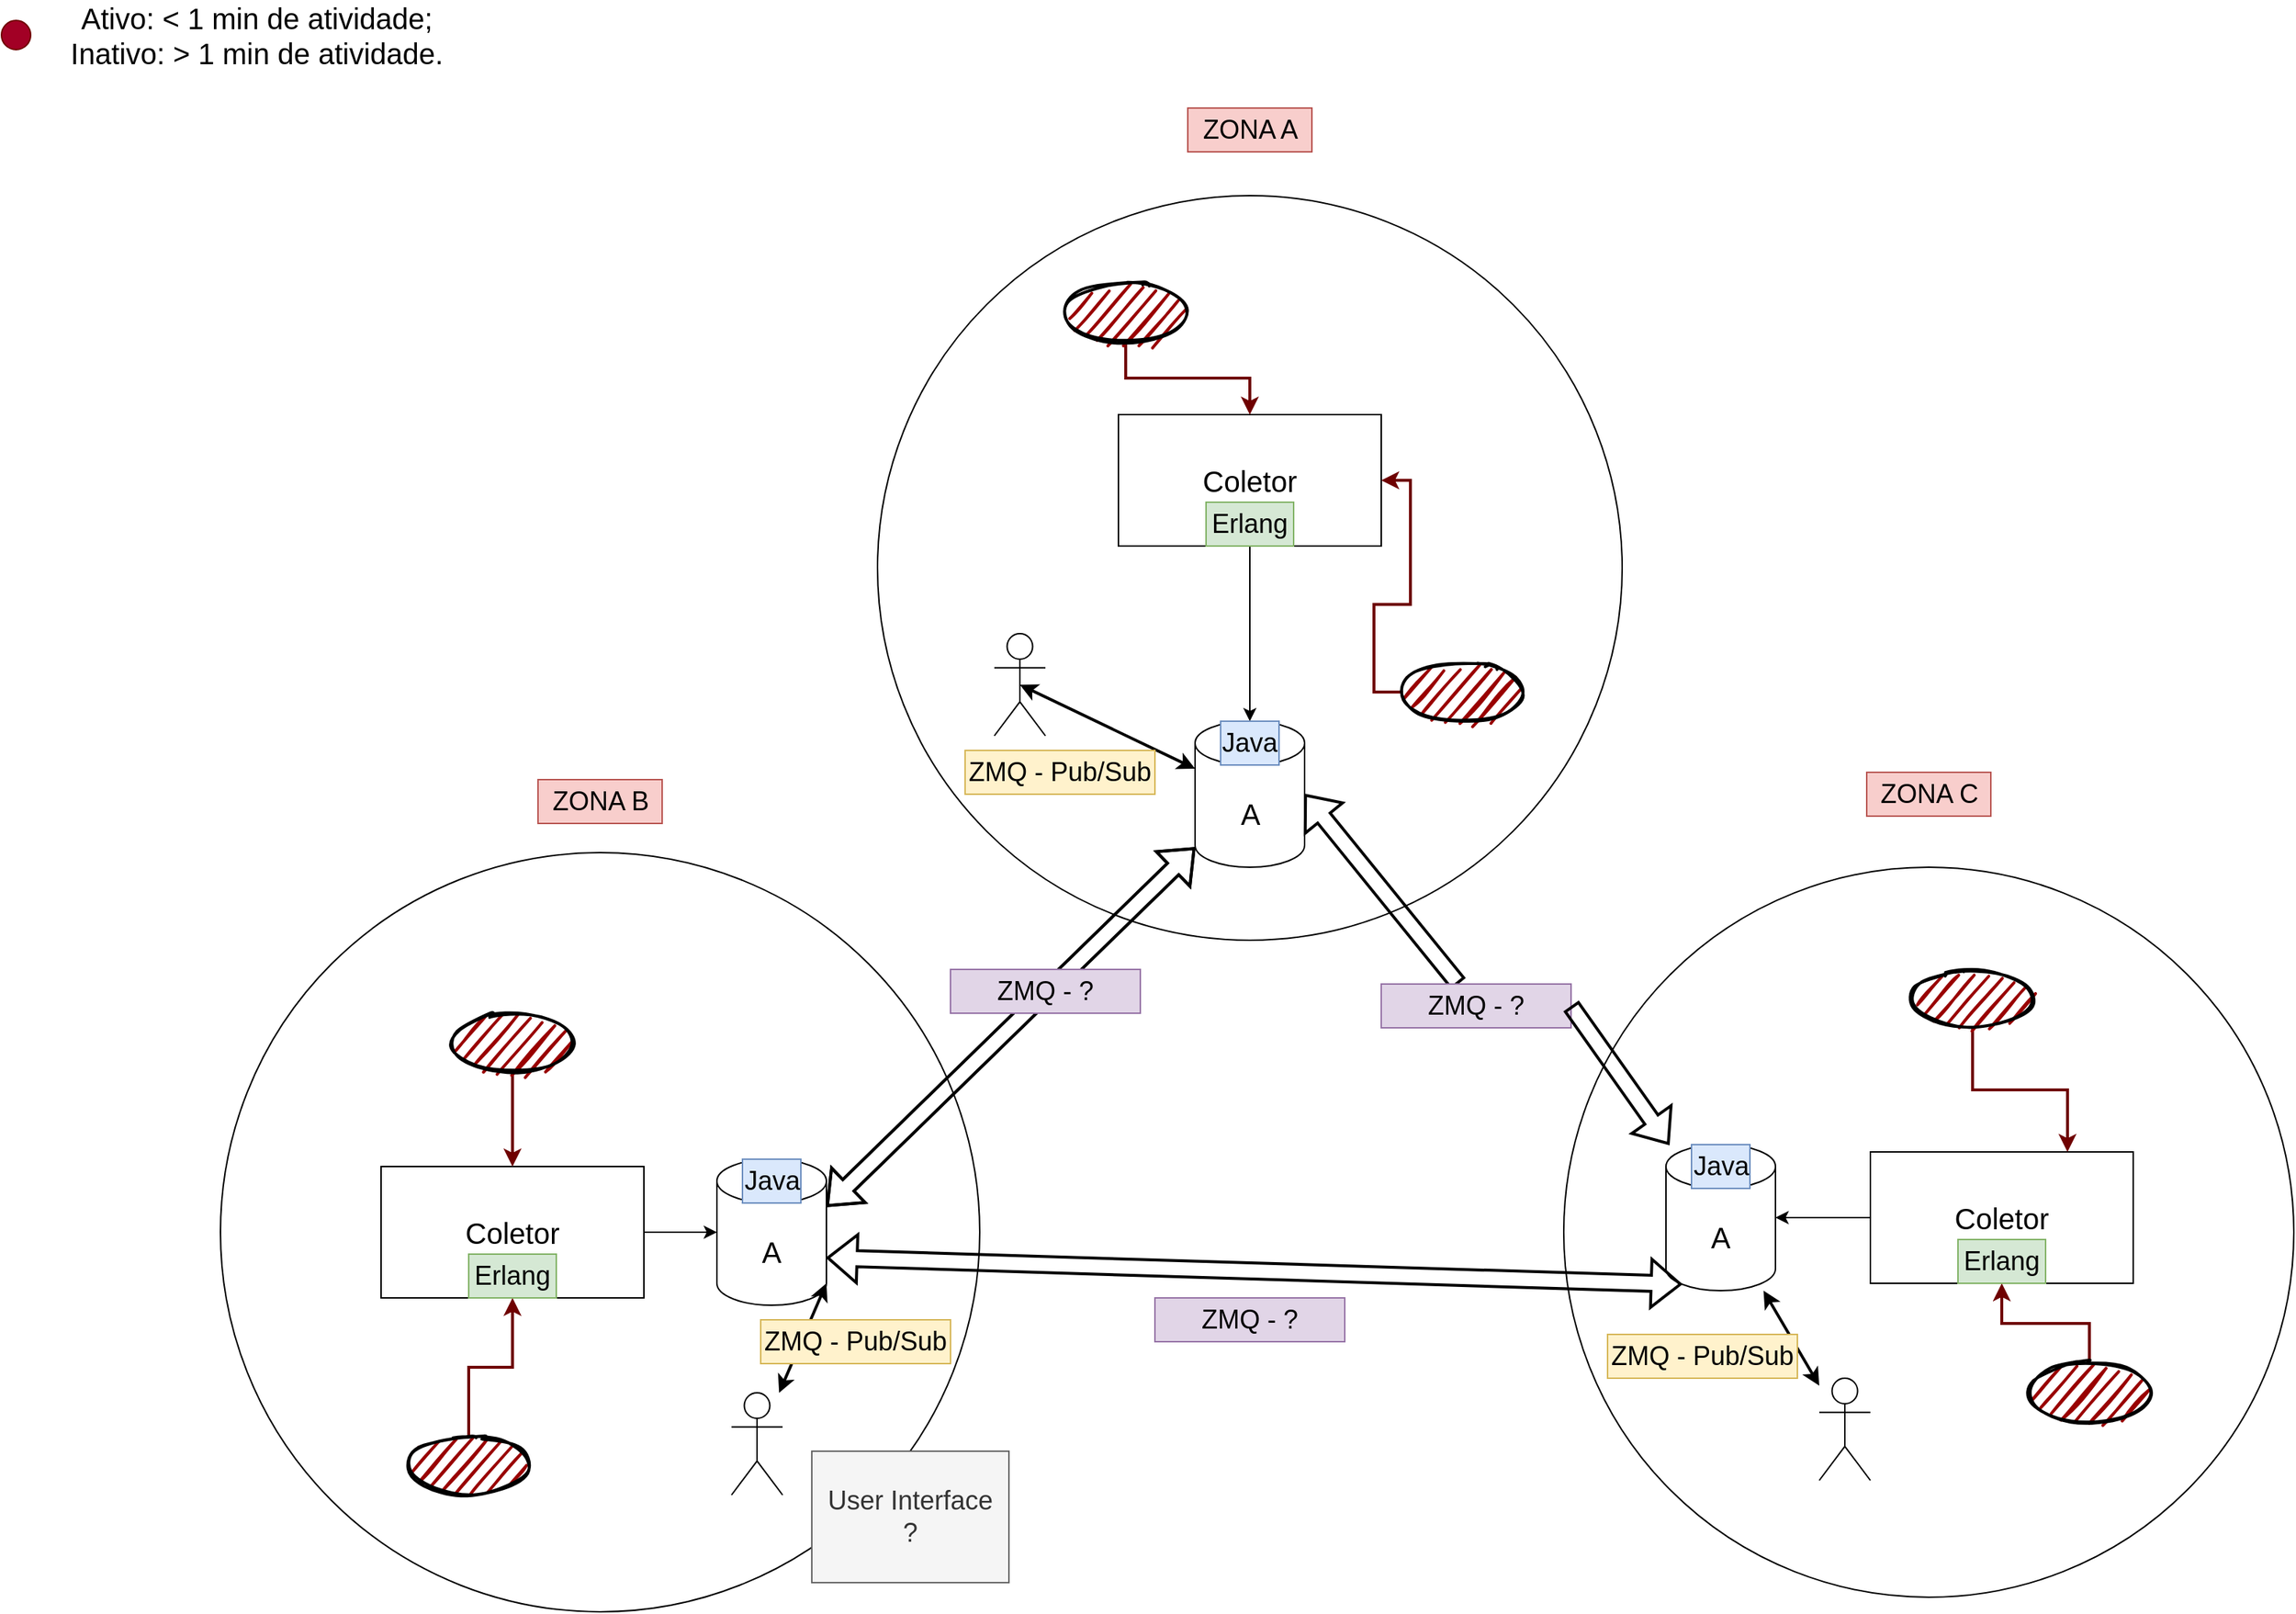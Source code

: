 <mxfile version="17.5.0" type="device"><diagram id="vHoxuiM1EYQ8TxPqsNjq" name="Page-1"><mxGraphModel dx="3330" dy="2112" grid="1" gridSize="10" guides="1" tooltips="1" connect="1" arrows="1" fold="1" page="0" pageScale="1" pageWidth="827" pageHeight="1169" math="0" shadow="0"><root><mxCell id="0"/><mxCell id="1" parent="0"/><mxCell id="LjaF-xkqJ1CBnMHrHshN-6" value="" style="ellipse;whiteSpace=wrap;html=1;aspect=fixed;" parent="1" vertex="1"><mxGeometry x="-800" y="-930" width="510" height="510" as="geometry"/></mxCell><mxCell id="LjaF-xkqJ1CBnMHrHshN-7" value="" style="ellipse;whiteSpace=wrap;html=1;aspect=fixed;" parent="1" vertex="1"><mxGeometry x="-330" y="-470" width="500" height="500" as="geometry"/></mxCell><mxCell id="LjaF-xkqJ1CBnMHrHshN-8" value="" style="ellipse;whiteSpace=wrap;html=1;aspect=fixed;" parent="1" vertex="1"><mxGeometry x="-1250" y="-480" width="520" height="520" as="geometry"/></mxCell><mxCell id="LjaF-xkqJ1CBnMHrHshN-15" style="edgeStyle=orthogonalEdgeStyle;rounded=0;orthogonalLoop=1;jettySize=auto;html=1;fontSize=20;" parent="1" source="LjaF-xkqJ1CBnMHrHshN-9" target="LjaF-xkqJ1CBnMHrHshN-10" edge="1"><mxGeometry relative="1" as="geometry"/></mxCell><mxCell id="LjaF-xkqJ1CBnMHrHshN-9" value="&lt;font style=&quot;font-size: 20px&quot;&gt;Coletor&lt;/font&gt;" style="rounded=0;whiteSpace=wrap;html=1;" parent="1" vertex="1"><mxGeometry x="-1140" y="-265" width="180" height="90" as="geometry"/></mxCell><mxCell id="LjaF-xkqJ1CBnMHrHshN-10" value="&lt;font style=&quot;font-size: 20px&quot;&gt;A&lt;/font&gt;" style="shape=cylinder3;whiteSpace=wrap;html=1;boundedLbl=1;backgroundOutline=1;size=15;" parent="1" vertex="1"><mxGeometry x="-910" y="-270" width="75" height="100" as="geometry"/></mxCell><mxCell id="LjaF-xkqJ1CBnMHrHshN-11" value="&lt;font style=&quot;font-size: 20px&quot;&gt;A&lt;/font&gt;" style="shape=cylinder3;whiteSpace=wrap;html=1;boundedLbl=1;backgroundOutline=1;size=15;" parent="1" vertex="1"><mxGeometry x="-260" y="-280" width="75" height="100" as="geometry"/></mxCell><mxCell id="LjaF-xkqJ1CBnMHrHshN-12" value="&lt;font style=&quot;font-size: 20px&quot;&gt;A&lt;/font&gt;" style="shape=cylinder3;whiteSpace=wrap;html=1;boundedLbl=1;backgroundOutline=1;size=15;" parent="1" vertex="1"><mxGeometry x="-582.5" y="-570" width="75" height="100" as="geometry"/></mxCell><mxCell id="LjaF-xkqJ1CBnMHrHshN-17" style="edgeStyle=orthogonalEdgeStyle;rounded=0;orthogonalLoop=1;jettySize=auto;html=1;fontSize=20;" parent="1" source="LjaF-xkqJ1CBnMHrHshN-13" target="LjaF-xkqJ1CBnMHrHshN-11" edge="1"><mxGeometry relative="1" as="geometry"/></mxCell><mxCell id="LjaF-xkqJ1CBnMHrHshN-13" value="&lt;font style=&quot;font-size: 20px&quot;&gt;Coletor&lt;/font&gt;" style="rounded=0;whiteSpace=wrap;html=1;" parent="1" vertex="1"><mxGeometry x="-120" y="-275" width="180" height="90" as="geometry"/></mxCell><mxCell id="LjaF-xkqJ1CBnMHrHshN-16" style="edgeStyle=orthogonalEdgeStyle;rounded=0;orthogonalLoop=1;jettySize=auto;html=1;fontSize=20;" parent="1" source="LjaF-xkqJ1CBnMHrHshN-14" target="LjaF-xkqJ1CBnMHrHshN-12" edge="1"><mxGeometry relative="1" as="geometry"/></mxCell><mxCell id="LjaF-xkqJ1CBnMHrHshN-14" value="&lt;font style=&quot;font-size: 20px&quot;&gt;Coletor&lt;/font&gt;" style="rounded=0;whiteSpace=wrap;html=1;" parent="1" vertex="1"><mxGeometry x="-635" y="-780" width="180" height="90" as="geometry"/></mxCell><mxCell id="LjaF-xkqJ1CBnMHrHshN-34" style="edgeStyle=orthogonalEdgeStyle;rounded=0;orthogonalLoop=1;jettySize=auto;html=1;fontSize=20;fillColor=#a20025;strokeColor=#6F0000;strokeWidth=2;" parent="1" source="LjaF-xkqJ1CBnMHrHshN-18" target="LjaF-xkqJ1CBnMHrHshN-9" edge="1"><mxGeometry relative="1" as="geometry"/></mxCell><mxCell id="LjaF-xkqJ1CBnMHrHshN-18" value="" style="ellipse;whiteSpace=wrap;html=1;strokeWidth=2;fillWeight=2;hachureGap=8;fillColor=#990000;fillStyle=dots;sketch=1;fontSize=20;" parent="1" vertex="1"><mxGeometry x="-1120" y="-80" width="80" height="40" as="geometry"/></mxCell><mxCell id="LjaF-xkqJ1CBnMHrHshN-33" style="edgeStyle=orthogonalEdgeStyle;rounded=0;orthogonalLoop=1;jettySize=auto;html=1;entryX=0.5;entryY=0;entryDx=0;entryDy=0;fontSize=20;fillColor=#a20025;strokeColor=#6F0000;strokeWidth=2;" parent="1" source="LjaF-xkqJ1CBnMHrHshN-21" target="LjaF-xkqJ1CBnMHrHshN-9" edge="1"><mxGeometry relative="1" as="geometry"/></mxCell><mxCell id="LjaF-xkqJ1CBnMHrHshN-21" value="" style="ellipse;whiteSpace=wrap;html=1;strokeWidth=2;fillWeight=2;hachureGap=8;fillColor=#990000;fillStyle=dots;sketch=1;fontSize=20;" parent="1" vertex="1"><mxGeometry x="-1090" y="-370" width="80" height="40" as="geometry"/></mxCell><mxCell id="LjaF-xkqJ1CBnMHrHshN-30" style="edgeStyle=orthogonalEdgeStyle;rounded=0;orthogonalLoop=1;jettySize=auto;html=1;entryX=1;entryY=0.5;entryDx=0;entryDy=0;fontSize=20;fillColor=#a20025;strokeColor=#6F0000;strokeWidth=2;" parent="1" source="LjaF-xkqJ1CBnMHrHshN-22" target="LjaF-xkqJ1CBnMHrHshN-14" edge="1"><mxGeometry relative="1" as="geometry"/></mxCell><mxCell id="LjaF-xkqJ1CBnMHrHshN-22" value="" style="ellipse;whiteSpace=wrap;html=1;strokeWidth=2;fillWeight=2;hachureGap=8;fillColor=#990000;fillStyle=dots;sketch=1;fontSize=20;" parent="1" vertex="1"><mxGeometry x="-440" y="-610" width="80" height="40" as="geometry"/></mxCell><mxCell id="LjaF-xkqJ1CBnMHrHshN-32" style="edgeStyle=orthogonalEdgeStyle;rounded=0;orthogonalLoop=1;jettySize=auto;html=1;fontSize=20;fillColor=#a20025;strokeColor=#6F0000;strokeWidth=2;" parent="1" source="LjaF-xkqJ1CBnMHrHshN-23" target="LjaF-xkqJ1CBnMHrHshN-14" edge="1"><mxGeometry relative="1" as="geometry"/></mxCell><mxCell id="LjaF-xkqJ1CBnMHrHshN-23" value="" style="ellipse;whiteSpace=wrap;html=1;strokeWidth=2;fillWeight=2;hachureGap=8;fillColor=#990000;fillStyle=dots;sketch=1;fontSize=20;" parent="1" vertex="1"><mxGeometry x="-670" y="-870" width="80" height="40" as="geometry"/></mxCell><mxCell id="LjaF-xkqJ1CBnMHrHshN-35" style="edgeStyle=orthogonalEdgeStyle;rounded=0;orthogonalLoop=1;jettySize=auto;html=1;fontSize=20;fillColor=#a20025;strokeColor=#6F0000;strokeWidth=2;" parent="1" source="LjaF-xkqJ1CBnMHrHshN-25" target="LjaF-xkqJ1CBnMHrHshN-13" edge="1"><mxGeometry relative="1" as="geometry"/></mxCell><mxCell id="LjaF-xkqJ1CBnMHrHshN-25" value="" style="ellipse;whiteSpace=wrap;html=1;strokeWidth=2;fillWeight=2;hachureGap=8;fillColor=#990000;fillStyle=dots;sketch=1;fontSize=20;" parent="1" vertex="1"><mxGeometry x="-10" y="-130" width="80" height="40" as="geometry"/></mxCell><mxCell id="LjaF-xkqJ1CBnMHrHshN-36" style="edgeStyle=orthogonalEdgeStyle;rounded=0;orthogonalLoop=1;jettySize=auto;html=1;entryX=0.75;entryY=0;entryDx=0;entryDy=0;fontSize=20;fillColor=#a20025;strokeColor=#6F0000;strokeWidth=2;" parent="1" source="LjaF-xkqJ1CBnMHrHshN-28" target="LjaF-xkqJ1CBnMHrHshN-13" edge="1"><mxGeometry relative="1" as="geometry"/></mxCell><mxCell id="LjaF-xkqJ1CBnMHrHshN-28" value="" style="ellipse;whiteSpace=wrap;html=1;strokeWidth=2;fillWeight=2;hachureGap=8;fillColor=#990000;fillStyle=dots;sketch=1;fontSize=20;" parent="1" vertex="1"><mxGeometry x="-90" y="-400" width="80" height="40" as="geometry"/></mxCell><mxCell id="LjaF-xkqJ1CBnMHrHshN-37" value="" style="shape=umlActor;verticalLabelPosition=bottom;verticalAlign=top;html=1;outlineConnect=0;fontSize=20;" parent="1" vertex="1"><mxGeometry x="-900" y="-110" width="35" height="70" as="geometry"/></mxCell><mxCell id="LjaF-xkqJ1CBnMHrHshN-38" value="" style="shape=umlActor;verticalLabelPosition=bottom;verticalAlign=top;html=1;outlineConnect=0;fontSize=20;" parent="1" vertex="1"><mxGeometry x="-720" y="-630" width="35" height="70" as="geometry"/></mxCell><mxCell id="LjaF-xkqJ1CBnMHrHshN-39" value="" style="shape=umlActor;verticalLabelPosition=bottom;verticalAlign=top;html=1;outlineConnect=0;fontSize=20;" parent="1" vertex="1"><mxGeometry x="-155" y="-120" width="35" height="70" as="geometry"/></mxCell><mxCell id="LjaF-xkqJ1CBnMHrHshN-40" value="" style="endArrow=classic;startArrow=classic;html=1;rounded=0;fontSize=20;strokeWidth=2;exitX=0.5;exitY=0.5;exitDx=0;exitDy=0;exitPerimeter=0;entryX=0;entryY=0;entryDx=0;entryDy=32.5;entryPerimeter=0;" parent="1" source="LjaF-xkqJ1CBnMHrHshN-38" target="LjaF-xkqJ1CBnMHrHshN-12" edge="1"><mxGeometry width="50" height="50" relative="1" as="geometry"><mxPoint x="-600" y="-400" as="sourcePoint"/><mxPoint x="-550" y="-450" as="targetPoint"/></mxGeometry></mxCell><mxCell id="LjaF-xkqJ1CBnMHrHshN-41" value="" style="endArrow=classic;startArrow=classic;html=1;rounded=0;fontSize=20;strokeWidth=2;" parent="1" source="LjaF-xkqJ1CBnMHrHshN-39" target="LjaF-xkqJ1CBnMHrHshN-11" edge="1"><mxGeometry width="50" height="50" relative="1" as="geometry"><mxPoint x="-165" y="-117.5" as="sourcePoint"/><mxPoint x="-85" y="-90" as="targetPoint"/></mxGeometry></mxCell><mxCell id="LjaF-xkqJ1CBnMHrHshN-42" value="" style="endArrow=classic;startArrow=classic;html=1;rounded=0;fontSize=20;strokeWidth=2;entryX=1;entryY=1;entryDx=0;entryDy=-15;entryPerimeter=0;" parent="1" source="LjaF-xkqJ1CBnMHrHshN-37" target="LjaF-xkqJ1CBnMHrHshN-10" edge="1"><mxGeometry width="50" height="50" relative="1" as="geometry"><mxPoint x="-800" y="-150" as="sourcePoint"/><mxPoint x="-720" y="-122.5" as="targetPoint"/></mxGeometry></mxCell><mxCell id="LjaF-xkqJ1CBnMHrHshN-45" value="" style="shape=flexArrow;endArrow=classic;startArrow=classic;html=1;rounded=0;fontSize=20;strokeWidth=2;exitX=1;exitY=0;exitDx=0;exitDy=32.5;exitPerimeter=0;" parent="1" source="LjaF-xkqJ1CBnMHrHshN-10" target="LjaF-xkqJ1CBnMHrHshN-12" edge="1"><mxGeometry width="100" height="100" relative="1" as="geometry"><mxPoint x="-620" y="-320" as="sourcePoint"/><mxPoint x="-520" y="-420" as="targetPoint"/></mxGeometry></mxCell><mxCell id="LjaF-xkqJ1CBnMHrHshN-46" value="" style="shape=flexArrow;endArrow=classic;startArrow=classic;html=1;rounded=0;fontSize=20;strokeWidth=2;exitX=1;exitY=0;exitDx=0;exitDy=32.5;exitPerimeter=0;" parent="1" edge="1"><mxGeometry width="100" height="100" relative="1" as="geometry"><mxPoint x="-835" y="-237.5" as="sourcePoint"/><mxPoint x="-582.5" y="-483.47" as="targetPoint"/></mxGeometry></mxCell><mxCell id="LjaF-xkqJ1CBnMHrHshN-47" value="" style="shape=flexArrow;endArrow=classic;startArrow=none;html=1;rounded=0;fontSize=20;strokeWidth=2;entryX=1;entryY=0.5;entryDx=0;entryDy=0;entryPerimeter=0;" parent="1" source="kui3OJwCT8qO7YecN42o-14" target="LjaF-xkqJ1CBnMHrHshN-12" edge="1"><mxGeometry width="100" height="100" relative="1" as="geometry"><mxPoint x="-825" y="-227.5" as="sourcePoint"/><mxPoint x="-572.5" y="-473.47" as="targetPoint"/></mxGeometry></mxCell><mxCell id="LjaF-xkqJ1CBnMHrHshN-48" value="" style="shape=flexArrow;endArrow=classic;startArrow=classic;html=1;rounded=0;fontSize=20;strokeWidth=2;exitX=1;exitY=0;exitDx=0;exitDy=67.5;exitPerimeter=0;entryX=0.145;entryY=1;entryDx=0;entryDy=-4.35;entryPerimeter=0;" parent="1" source="LjaF-xkqJ1CBnMHrHshN-10" target="LjaF-xkqJ1CBnMHrHshN-11" edge="1"><mxGeometry width="100" height="100" relative="1" as="geometry"><mxPoint x="-815" y="-217.5" as="sourcePoint"/><mxPoint x="-562.5" y="-463.47" as="targetPoint"/></mxGeometry></mxCell><mxCell id="LjaF-xkqJ1CBnMHrHshN-50" value="" style="ellipse;whiteSpace=wrap;html=1;aspect=fixed;fontSize=20;fillColor=#a20025;fontColor=#ffffff;strokeColor=#6F0000;" parent="1" vertex="1"><mxGeometry x="-1400" y="-1050" width="20" height="20" as="geometry"/></mxCell><mxCell id="LjaF-xkqJ1CBnMHrHshN-55" value="Ativo: &amp;lt; 1 min de atividade;&lt;br&gt;Inativo: &amp;gt; 1 min de atividade." style="text;html=1;strokeColor=none;fillColor=none;align=center;verticalAlign=middle;whiteSpace=wrap;rounded=0;fontSize=20;fontColor=#000000;" parent="1" vertex="1"><mxGeometry x="-1370" y="-1055" width="290" height="30" as="geometry"/></mxCell><mxCell id="kui3OJwCT8qO7YecN42o-1" value="Text" style="text;html=1;strokeColor=none;fillColor=none;align=center;verticalAlign=middle;whiteSpace=wrap;rounded=0;" vertex="1" parent="1"><mxGeometry x="-660" y="-560" width="60" height="30" as="geometry"/></mxCell><mxCell id="kui3OJwCT8qO7YecN42o-2" value="&lt;font style=&quot;font-size: 18px&quot;&gt;ZONA A&lt;/font&gt;" style="text;html=1;strokeColor=#b85450;fillColor=#f8cecc;align=center;verticalAlign=middle;whiteSpace=wrap;rounded=0;" vertex="1" parent="1"><mxGeometry x="-587.5" y="-990" width="85" height="30" as="geometry"/></mxCell><mxCell id="kui3OJwCT8qO7YecN42o-3" value="&lt;font style=&quot;font-size: 18px&quot;&gt;ZONA B&lt;/font&gt;" style="text;html=1;strokeColor=#b85450;fillColor=#f8cecc;align=center;verticalAlign=middle;whiteSpace=wrap;rounded=0;" vertex="1" parent="1"><mxGeometry x="-1032.5" y="-530" width="85" height="30" as="geometry"/></mxCell><mxCell id="kui3OJwCT8qO7YecN42o-4" value="&lt;font style=&quot;font-size: 18px&quot;&gt;ZONA C&lt;/font&gt;" style="text;html=1;strokeColor=#b85450;fillColor=#f8cecc;align=center;verticalAlign=middle;whiteSpace=wrap;rounded=0;" vertex="1" parent="1"><mxGeometry x="-122.5" y="-535" width="85" height="30" as="geometry"/></mxCell><mxCell id="kui3OJwCT8qO7YecN42o-5" value="Erlang" style="text;html=1;strokeColor=#82b366;fillColor=#d5e8d4;align=center;verticalAlign=middle;whiteSpace=wrap;rounded=0;fontSize=18;" vertex="1" parent="1"><mxGeometry x="-1080" y="-205" width="60" height="30" as="geometry"/></mxCell><mxCell id="kui3OJwCT8qO7YecN42o-6" value="Erlang" style="text;html=1;strokeColor=#82b366;fillColor=#d5e8d4;align=center;verticalAlign=middle;whiteSpace=wrap;rounded=0;fontSize=18;" vertex="1" parent="1"><mxGeometry x="-60" y="-215" width="60" height="30" as="geometry"/></mxCell><mxCell id="kui3OJwCT8qO7YecN42o-7" value="Erlang" style="text;html=1;strokeColor=#82b366;fillColor=#d5e8d4;align=center;verticalAlign=middle;whiteSpace=wrap;rounded=0;fontSize=18;" vertex="1" parent="1"><mxGeometry x="-575" y="-720" width="60" height="30" as="geometry"/></mxCell><mxCell id="kui3OJwCT8qO7YecN42o-8" value="Java" style="text;html=1;strokeColor=#6c8ebf;fillColor=#dae8fc;align=center;verticalAlign=middle;whiteSpace=wrap;rounded=0;fontSize=18;" vertex="1" parent="1"><mxGeometry x="-892.5" y="-270" width="40" height="30" as="geometry"/></mxCell><mxCell id="kui3OJwCT8qO7YecN42o-10" value="Java" style="text;html=1;strokeColor=#6c8ebf;fillColor=#dae8fc;align=center;verticalAlign=middle;whiteSpace=wrap;rounded=0;fontSize=18;" vertex="1" parent="1"><mxGeometry x="-242.5" y="-280" width="40" height="30" as="geometry"/></mxCell><mxCell id="kui3OJwCT8qO7YecN42o-11" value="Java" style="text;html=1;strokeColor=#6c8ebf;fillColor=#dae8fc;align=center;verticalAlign=middle;whiteSpace=wrap;rounded=0;fontSize=18;" vertex="1" parent="1"><mxGeometry x="-565" y="-570" width="40" height="30" as="geometry"/></mxCell><mxCell id="kui3OJwCT8qO7YecN42o-12" value="ZMQ - ?" style="text;html=1;strokeColor=#9673a6;fillColor=#e1d5e7;align=center;verticalAlign=middle;whiteSpace=wrap;rounded=0;fontSize=18;" vertex="1" parent="1"><mxGeometry x="-610" y="-175" width="130" height="30" as="geometry"/></mxCell><mxCell id="kui3OJwCT8qO7YecN42o-13" value="ZMQ - ?" style="text;html=1;strokeColor=#9673a6;fillColor=#e1d5e7;align=center;verticalAlign=middle;whiteSpace=wrap;rounded=0;fontSize=18;" vertex="1" parent="1"><mxGeometry x="-750" y="-400" width="130" height="30" as="geometry"/></mxCell><mxCell id="kui3OJwCT8qO7YecN42o-14" value="ZMQ - ?" style="text;html=1;strokeColor=#9673a6;fillColor=#e1d5e7;align=center;verticalAlign=middle;whiteSpace=wrap;rounded=0;fontSize=18;" vertex="1" parent="1"><mxGeometry x="-455" y="-390" width="130" height="30" as="geometry"/></mxCell><mxCell id="kui3OJwCT8qO7YecN42o-15" value="" style="shape=flexArrow;endArrow=none;startArrow=classic;html=1;rounded=0;fontSize=20;strokeWidth=2;entryX=1;entryY=0.5;entryDx=0;entryDy=0;entryPerimeter=0;" edge="1" parent="1" source="LjaF-xkqJ1CBnMHrHshN-11" target="kui3OJwCT8qO7YecN42o-14"><mxGeometry width="100" height="100" relative="1" as="geometry"><mxPoint x="-260" y="-268.158" as="sourcePoint"/><mxPoint x="-507.5" y="-520" as="targetPoint"/></mxGeometry></mxCell><mxCell id="kui3OJwCT8qO7YecN42o-18" value="ZMQ - Pub/Sub" style="text;html=1;strokeColor=#d6b656;fillColor=#fff2cc;align=center;verticalAlign=middle;whiteSpace=wrap;rounded=0;fontSize=18;" vertex="1" parent="1"><mxGeometry x="-880" y="-160" width="130" height="30" as="geometry"/></mxCell><mxCell id="kui3OJwCT8qO7YecN42o-19" value="ZMQ - Pub/Sub" style="text;html=1;strokeColor=#d6b656;fillColor=#fff2cc;align=center;verticalAlign=middle;whiteSpace=wrap;rounded=0;fontSize=18;" vertex="1" parent="1"><mxGeometry x="-300" y="-150" width="130" height="30" as="geometry"/></mxCell><mxCell id="kui3OJwCT8qO7YecN42o-20" value="ZMQ - Pub/Sub" style="text;html=1;strokeColor=#d6b656;fillColor=#fff2cc;align=center;verticalAlign=middle;whiteSpace=wrap;rounded=0;fontSize=18;" vertex="1" parent="1"><mxGeometry x="-740" y="-550" width="130" height="30" as="geometry"/></mxCell><mxCell id="kui3OJwCT8qO7YecN42o-21" value="User Interface&lt;br&gt;?" style="text;html=1;strokeColor=#666666;fillColor=#f5f5f5;align=center;verticalAlign=middle;whiteSpace=wrap;rounded=0;fontSize=18;fontColor=#333333;" vertex="1" parent="1"><mxGeometry x="-845" y="-70" width="135" height="90" as="geometry"/></mxCell></root></mxGraphModel></diagram></mxfile>